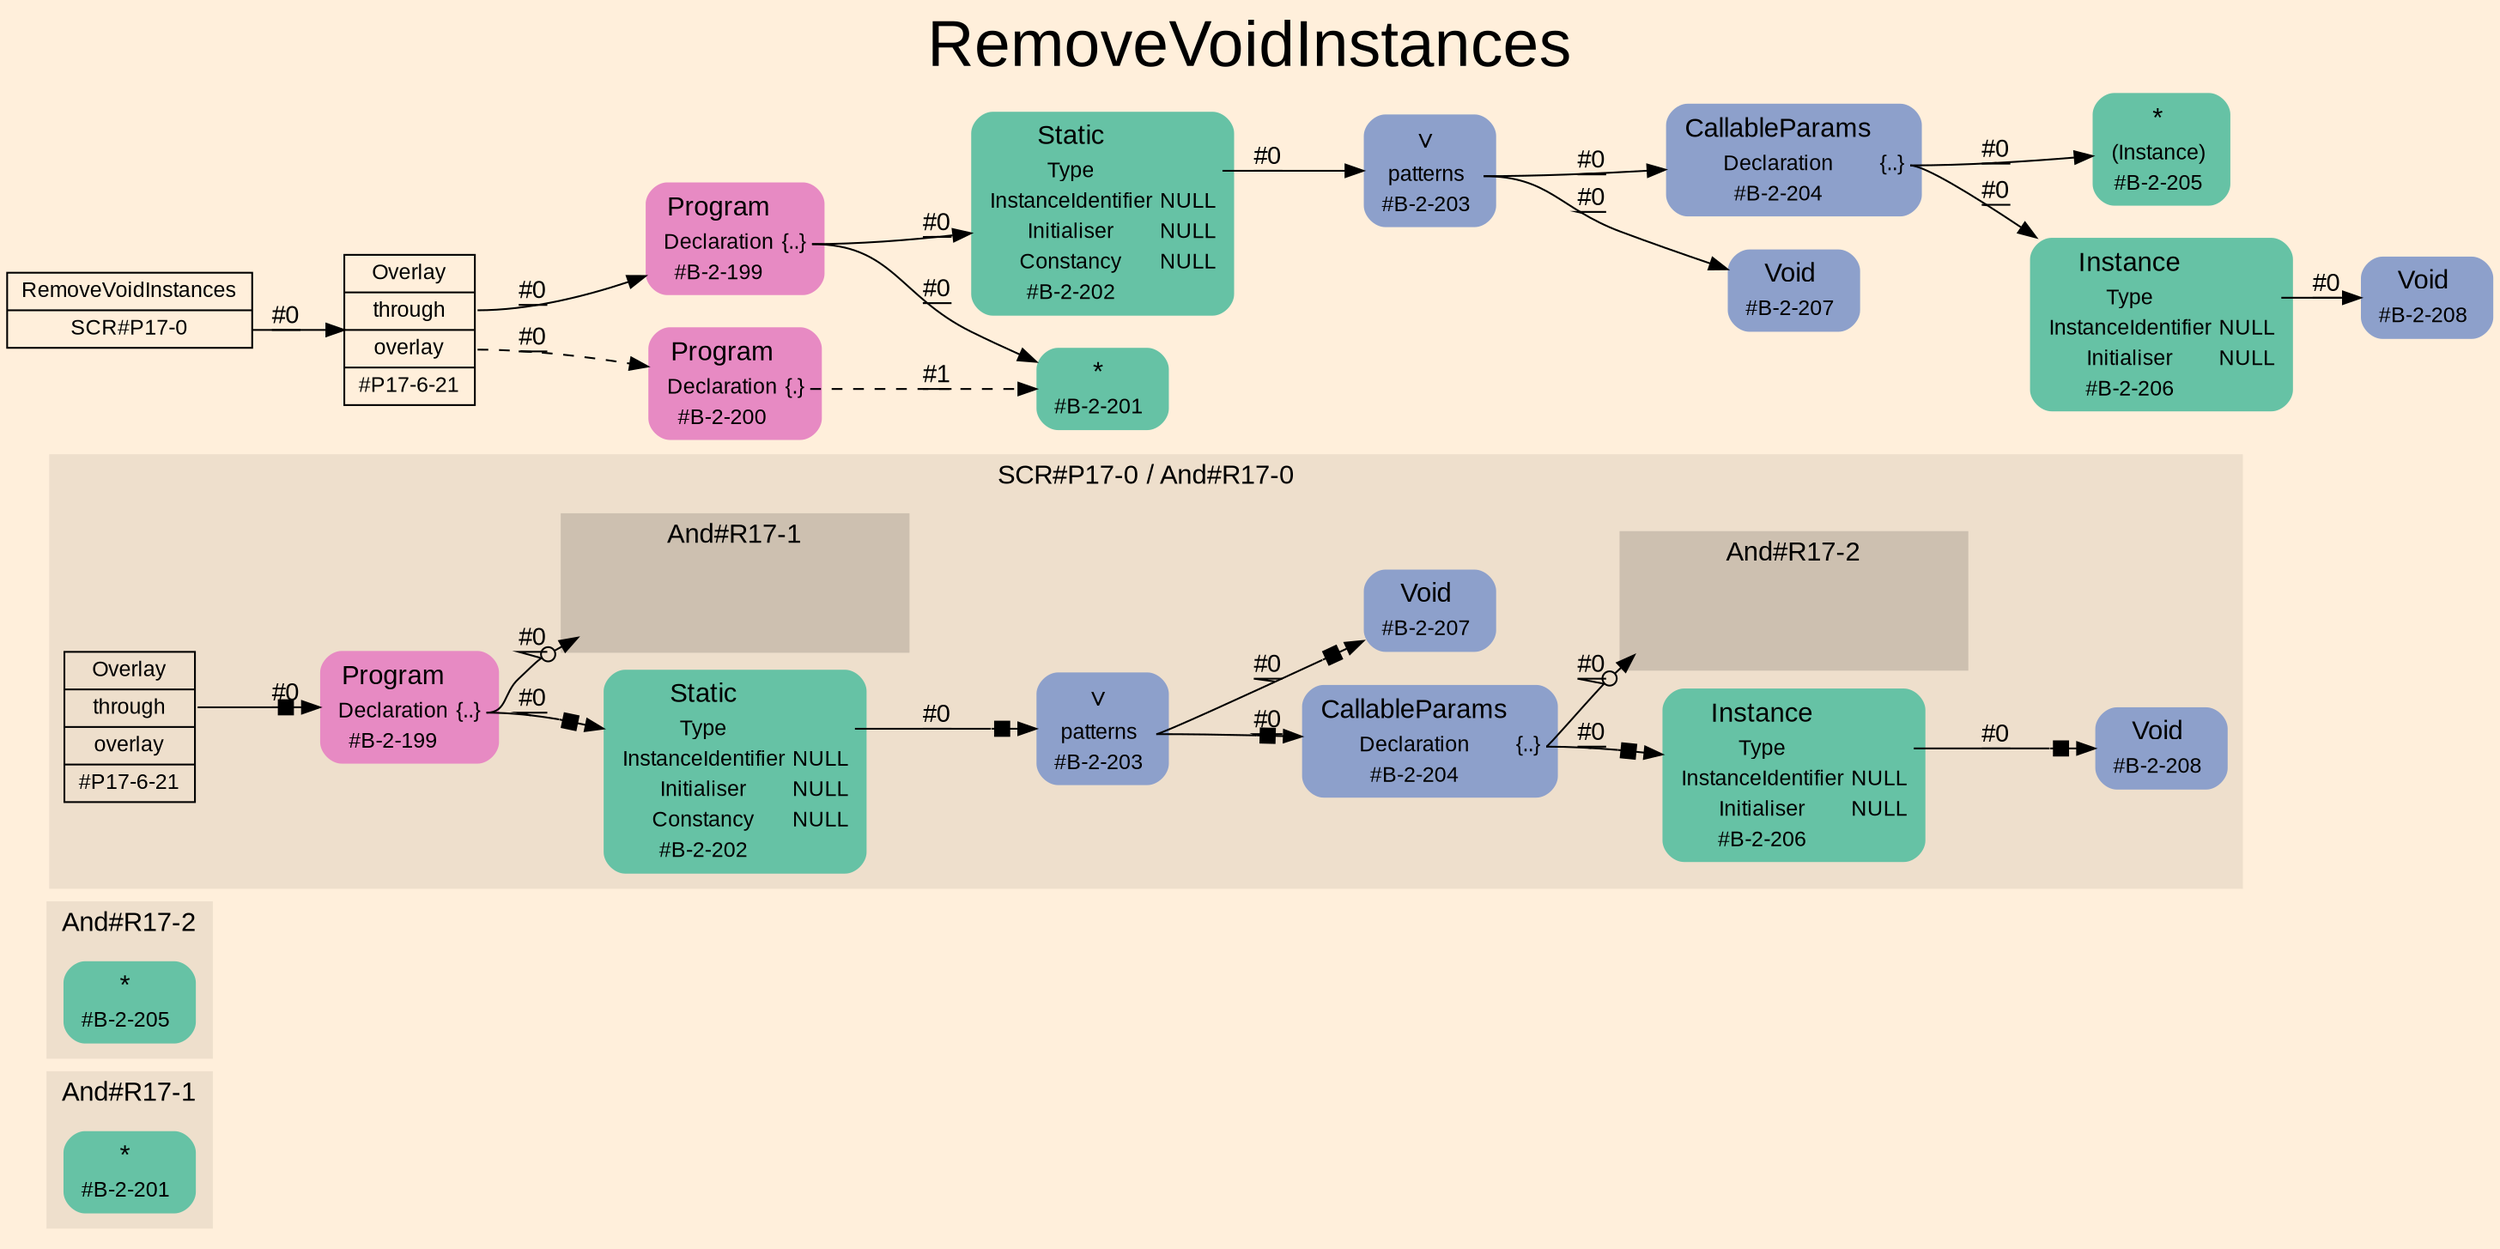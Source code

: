 digraph "RemoveVoidInstances" {
label = "RemoveVoidInstances"
labelloc = t
fontsize = "36"
graph [
    rankdir = "LR"
    ranksep = 0.3
    bgcolor = antiquewhite1
    color = black
    fontcolor = black
    fontname = "Arial"
];
node [
    fontname = "Arial"
];
edge [
    fontname = "Arial"
];

// -------------------- figure And#R17-1 --------------------
subgraph "clusterAnd#R17-1" {
    label = "And#R17-1"
    style = "filled"
    color = antiquewhite2
    fontsize = "15"
    "And#R17-1 / #B-2-201" [
        shape = "plaintext"
        fillcolor = "/set28/1"
        label = <<TABLE BORDER="0" CELLBORDER="0" CELLSPACING="0">
         <TR><TD><FONT POINT-SIZE="15.0">*</FONT></TD><TD></TD></TR>
         <TR><TD>#B-2-201</TD><TD PORT="port0"></TD></TR>
        </TABLE>>
        style = "rounded,filled"
        fontsize = "12"
    ];
    
}


// -------------------- figure And#R17-2 --------------------
subgraph "clusterAnd#R17-2" {
    label = "And#R17-2"
    style = "filled"
    color = antiquewhite2
    fontsize = "15"
    "And#R17-2 / #B-2-205" [
        shape = "plaintext"
        fillcolor = "/set28/1"
        label = <<TABLE BORDER="0" CELLBORDER="0" CELLSPACING="0">
         <TR><TD><FONT POINT-SIZE="15.0">*</FONT></TD><TD></TD></TR>
         <TR><TD>#B-2-205</TD><TD PORT="port0"></TD></TR>
        </TABLE>>
        style = "rounded,filled"
        fontsize = "12"
    ];
    
}


// -------------------- figure And#R17-0 --------------------
subgraph "clusterAnd#R17-0" {
    label = "SCR#P17-0 / And#R17-0"
    style = "filled"
    color = antiquewhite2
    fontsize = "15"
    "And#R17-0 / #B-2-199" [
        shape = "plaintext"
        fillcolor = "/set28/4"
        label = <<TABLE BORDER="0" CELLBORDER="0" CELLSPACING="0">
         <TR><TD><FONT POINT-SIZE="15.0">Program</FONT></TD><TD></TD></TR>
         <TR><TD>Declaration</TD><TD PORT="port0">{..}</TD></TR>
         <TR><TD>#B-2-199</TD><TD PORT="port1"></TD></TR>
        </TABLE>>
        style = "rounded,filled"
        fontsize = "12"
    ];
    
    "And#R17-0 / #B-2-203" [
        shape = "plaintext"
        fillcolor = "/set28/3"
        label = <<TABLE BORDER="0" CELLBORDER="0" CELLSPACING="0">
         <TR><TD><FONT POINT-SIZE="15.0">∨</FONT></TD><TD></TD></TR>
         <TR><TD>patterns</TD><TD PORT="port0"></TD></TR>
         <TR><TD>#B-2-203</TD><TD PORT="port1"></TD></TR>
        </TABLE>>
        style = "rounded,filled"
        fontsize = "12"
    ];
    
    "And#R17-0 / #B-2-206" [
        shape = "plaintext"
        fillcolor = "/set28/1"
        label = <<TABLE BORDER="0" CELLBORDER="0" CELLSPACING="0">
         <TR><TD><FONT POINT-SIZE="15.0">Instance</FONT></TD><TD></TD></TR>
         <TR><TD>Type</TD><TD PORT="port0"></TD></TR>
         <TR><TD>InstanceIdentifier</TD><TD PORT="port1">NULL</TD></TR>
         <TR><TD>Initialiser</TD><TD PORT="port2">NULL</TD></TR>
         <TR><TD>#B-2-206</TD><TD PORT="port3"></TD></TR>
        </TABLE>>
        style = "rounded,filled"
        fontsize = "12"
    ];
    
    "And#R17-0 / #B-2-202" [
        shape = "plaintext"
        fillcolor = "/set28/1"
        label = <<TABLE BORDER="0" CELLBORDER="0" CELLSPACING="0">
         <TR><TD><FONT POINT-SIZE="15.0">Static</FONT></TD><TD></TD></TR>
         <TR><TD>Type</TD><TD PORT="port0"></TD></TR>
         <TR><TD>InstanceIdentifier</TD><TD PORT="port1">NULL</TD></TR>
         <TR><TD>Initialiser</TD><TD PORT="port2">NULL</TD></TR>
         <TR><TD>Constancy</TD><TD PORT="port3">NULL</TD></TR>
         <TR><TD>#B-2-202</TD><TD PORT="port4"></TD></TR>
        </TABLE>>
        style = "rounded,filled"
        fontsize = "12"
    ];
    
    "And#R17-0 / #P17-6-21" [
        shape = "record"
        fillcolor = antiquewhite2
        label = "<fixed> Overlay | <port0> through | <port1> overlay | <port2> #P17-6-21"
        style = "filled"
        fontsize = "12"
        color = black
        fontcolor = black
    ];
    
    "And#R17-0 / #B-2-208" [
        shape = "plaintext"
        fillcolor = "/set28/3"
        label = <<TABLE BORDER="0" CELLBORDER="0" CELLSPACING="0">
         <TR><TD><FONT POINT-SIZE="15.0">Void</FONT></TD><TD></TD></TR>
         <TR><TD>#B-2-208</TD><TD PORT="port0"></TD></TR>
        </TABLE>>
        style = "rounded,filled"
        fontsize = "12"
    ];
    
    "And#R17-0 / #B-2-204" [
        shape = "plaintext"
        fillcolor = "/set28/3"
        label = <<TABLE BORDER="0" CELLBORDER="0" CELLSPACING="0">
         <TR><TD><FONT POINT-SIZE="15.0">CallableParams</FONT></TD><TD></TD></TR>
         <TR><TD>Declaration</TD><TD PORT="port0">{..}</TD></TR>
         <TR><TD>#B-2-204</TD><TD PORT="port1"></TD></TR>
        </TABLE>>
        style = "rounded,filled"
        fontsize = "12"
    ];
    
    "And#R17-0 / #B-2-207" [
        shape = "plaintext"
        fillcolor = "/set28/3"
        label = <<TABLE BORDER="0" CELLBORDER="0" CELLSPACING="0">
         <TR><TD><FONT POINT-SIZE="15.0">Void</FONT></TD><TD></TD></TR>
         <TR><TD>#B-2-207</TD><TD PORT="port0"></TD></TR>
        </TABLE>>
        style = "rounded,filled"
        fontsize = "12"
    ];
    
    subgraph "clusterAnd#R17-0 / And#R17-2" {
        label = "And#R17-2"
        style = "filled"
        color = antiquewhite3
        fontsize = "15"
        "And#R17-0 / #0 / #B-2-205" [
            shape = "none"
            style = "invisible"
        ];
        
    }
    
    subgraph "clusterAnd#R17-0 / And#R17-1" {
        label = "And#R17-1"
        style = "filled"
        color = antiquewhite3
        fontsize = "15"
        "And#R17-0 / #0 / #B-2-201" [
            shape = "none"
            style = "invisible"
        ];
        
    }
    
}


// -------------------- transformation figure --------------------
"CR#P17-0" [
    shape = "record"
    fillcolor = antiquewhite1
    label = "<fixed> RemoveVoidInstances | <port0> SCR#P17-0"
    style = "filled"
    fontsize = "12"
    color = black
    fontcolor = black
];

"#P17-6-21" [
    shape = "record"
    fillcolor = antiquewhite1
    label = "<fixed> Overlay | <port0> through | <port1> overlay | <port2> #P17-6-21"
    style = "filled"
    fontsize = "12"
    color = black
    fontcolor = black
];

"#B-2-199" [
    shape = "plaintext"
    fillcolor = "/set28/4"
    label = <<TABLE BORDER="0" CELLBORDER="0" CELLSPACING="0">
     <TR><TD><FONT POINT-SIZE="15.0">Program</FONT></TD><TD></TD></TR>
     <TR><TD>Declaration</TD><TD PORT="port0">{..}</TD></TR>
     <TR><TD>#B-2-199</TD><TD PORT="port1"></TD></TR>
    </TABLE>>
    style = "rounded,filled"
    fontsize = "12"
];

"#B-2-201" [
    shape = "plaintext"
    fillcolor = "/set28/1"
    label = <<TABLE BORDER="0" CELLBORDER="0" CELLSPACING="0">
     <TR><TD><FONT POINT-SIZE="15.0">*</FONT></TD><TD></TD></TR>
     <TR><TD>#B-2-201</TD><TD PORT="port0"></TD></TR>
    </TABLE>>
    style = "rounded,filled"
    fontsize = "12"
];

"#B-2-202" [
    shape = "plaintext"
    fillcolor = "/set28/1"
    label = <<TABLE BORDER="0" CELLBORDER="0" CELLSPACING="0">
     <TR><TD><FONT POINT-SIZE="15.0">Static</FONT></TD><TD></TD></TR>
     <TR><TD>Type</TD><TD PORT="port0"></TD></TR>
     <TR><TD>InstanceIdentifier</TD><TD PORT="port1">NULL</TD></TR>
     <TR><TD>Initialiser</TD><TD PORT="port2">NULL</TD></TR>
     <TR><TD>Constancy</TD><TD PORT="port3">NULL</TD></TR>
     <TR><TD>#B-2-202</TD><TD PORT="port4"></TD></TR>
    </TABLE>>
    style = "rounded,filled"
    fontsize = "12"
];

"#B-2-203" [
    shape = "plaintext"
    fillcolor = "/set28/3"
    label = <<TABLE BORDER="0" CELLBORDER="0" CELLSPACING="0">
     <TR><TD><FONT POINT-SIZE="15.0">∨</FONT></TD><TD></TD></TR>
     <TR><TD>patterns</TD><TD PORT="port0"></TD></TR>
     <TR><TD>#B-2-203</TD><TD PORT="port1"></TD></TR>
    </TABLE>>
    style = "rounded,filled"
    fontsize = "12"
];

"#B-2-204" [
    shape = "plaintext"
    fillcolor = "/set28/3"
    label = <<TABLE BORDER="0" CELLBORDER="0" CELLSPACING="0">
     <TR><TD><FONT POINT-SIZE="15.0">CallableParams</FONT></TD><TD></TD></TR>
     <TR><TD>Declaration</TD><TD PORT="port0">{..}</TD></TR>
     <TR><TD>#B-2-204</TD><TD PORT="port1"></TD></TR>
    </TABLE>>
    style = "rounded,filled"
    fontsize = "12"
];

"#B-2-205" [
    shape = "plaintext"
    fillcolor = "/set28/1"
    label = <<TABLE BORDER="0" CELLBORDER="0" CELLSPACING="0">
     <TR><TD><FONT POINT-SIZE="15.0">*</FONT></TD><TD></TD></TR>
     <TR><TD>(Instance)</TD><TD PORT="port0"></TD></TR>
     <TR><TD>#B-2-205</TD><TD PORT="port1"></TD></TR>
    </TABLE>>
    style = "rounded,filled"
    fontsize = "12"
];

"#B-2-206" [
    shape = "plaintext"
    fillcolor = "/set28/1"
    label = <<TABLE BORDER="0" CELLBORDER="0" CELLSPACING="0">
     <TR><TD><FONT POINT-SIZE="15.0">Instance</FONT></TD><TD></TD></TR>
     <TR><TD>Type</TD><TD PORT="port0"></TD></TR>
     <TR><TD>InstanceIdentifier</TD><TD PORT="port1">NULL</TD></TR>
     <TR><TD>Initialiser</TD><TD PORT="port2">NULL</TD></TR>
     <TR><TD>#B-2-206</TD><TD PORT="port3"></TD></TR>
    </TABLE>>
    style = "rounded,filled"
    fontsize = "12"
];

"#B-2-208" [
    shape = "plaintext"
    fillcolor = "/set28/3"
    label = <<TABLE BORDER="0" CELLBORDER="0" CELLSPACING="0">
     <TR><TD><FONT POINT-SIZE="15.0">Void</FONT></TD><TD></TD></TR>
     <TR><TD>#B-2-208</TD><TD PORT="port0"></TD></TR>
    </TABLE>>
    style = "rounded,filled"
    fontsize = "12"
];

"#B-2-207" [
    shape = "plaintext"
    fillcolor = "/set28/3"
    label = <<TABLE BORDER="0" CELLBORDER="0" CELLSPACING="0">
     <TR><TD><FONT POINT-SIZE="15.0">Void</FONT></TD><TD></TD></TR>
     <TR><TD>#B-2-207</TD><TD PORT="port0"></TD></TR>
    </TABLE>>
    style = "rounded,filled"
    fontsize = "12"
];

"#B-2-200" [
    shape = "plaintext"
    fillcolor = "/set28/4"
    label = <<TABLE BORDER="0" CELLBORDER="0" CELLSPACING="0">
     <TR><TD><FONT POINT-SIZE="15.0">Program</FONT></TD><TD></TD></TR>
     <TR><TD>Declaration</TD><TD PORT="port0">{.}</TD></TR>
     <TR><TD>#B-2-200</TD><TD PORT="port1"></TD></TR>
    </TABLE>>
    style = "rounded,filled"
    fontsize = "12"
];


// -------------------- links --------------------
// links for block CR#P17-0
"CR#P17-0":port0 -> "#P17-6-21" [
    label = "#0"
    decorate = true
    color = black
    fontcolor = black
];

// links for block #P17-6-21
"#P17-6-21":port0 -> "#B-2-199" [
    label = "#0"
    decorate = true
    color = black
    fontcolor = black
];

"#P17-6-21":port1 -> "#B-2-200" [
    style="dashed"
    label = "#0"
    decorate = true
    color = black
    fontcolor = black
];

// links for block #B-2-199
"#B-2-199":port0 -> "#B-2-201" [
    label = "#0"
    decorate = true
    color = black
    fontcolor = black
];

"#B-2-199":port0 -> "#B-2-202" [
    label = "#0"
    decorate = true
    color = black
    fontcolor = black
];

// links for block #B-2-201
// links for block #B-2-202
"#B-2-202":port0 -> "#B-2-203" [
    label = "#0"
    decorate = true
    color = black
    fontcolor = black
];

// links for block #B-2-203
"#B-2-203":port0 -> "#B-2-204" [
    label = "#0"
    decorate = true
    color = black
    fontcolor = black
];

"#B-2-203":port0 -> "#B-2-207" [
    label = "#0"
    decorate = true
    color = black
    fontcolor = black
];

// links for block #B-2-204
"#B-2-204":port0 -> "#B-2-205" [
    label = "#0"
    decorate = true
    color = black
    fontcolor = black
];

"#B-2-204":port0 -> "#B-2-206" [
    label = "#0"
    decorate = true
    color = black
    fontcolor = black
];

// links for block #B-2-205
// links for block #B-2-206
"#B-2-206":port0 -> "#B-2-208" [
    label = "#0"
    decorate = true
    color = black
    fontcolor = black
];

// links for block #B-2-208
// links for block #B-2-207
// links for block #B-2-200
"#B-2-200":port0 -> "#B-2-201" [
    style="dashed"
    label = "#1"
    decorate = true
    color = black
    fontcolor = black
];

// links for block And#R17-0 / #B-2-199
"And#R17-0 / #B-2-199":port0 -> "And#R17-0 / #0 / #B-2-201" [
    arrowhead="normalnoneodot"
    label = "#0"
    decorate = true
    color = black
    fontcolor = black
];

"And#R17-0 / #B-2-199":port0 -> "And#R17-0 / #B-2-202" [
    arrowhead="normalnonebox"
    label = "#0"
    decorate = true
    color = black
    fontcolor = black
];

// links for block And#R17-0 / #B-2-203
"And#R17-0 / #B-2-203":port0 -> "And#R17-0 / #B-2-204" [
    arrowhead="normalnonebox"
    label = "#0"
    decorate = true
    color = black
    fontcolor = black
];

"And#R17-0 / #B-2-203":port0 -> "And#R17-0 / #B-2-207" [
    arrowhead="normalnonebox"
    label = "#0"
    decorate = true
    color = black
    fontcolor = black
];

// links for block And#R17-0 / #B-2-206
"And#R17-0 / #B-2-206":port0 -> "And#R17-0 / #B-2-208" [
    arrowhead="normalnonebox"
    label = "#0"
    decorate = true
    color = black
    fontcolor = black
];

// links for block And#R17-0 / #B-2-202
"And#R17-0 / #B-2-202":port0 -> "And#R17-0 / #B-2-203" [
    arrowhead="normalnonebox"
    label = "#0"
    decorate = true
    color = black
    fontcolor = black
];

// links for block And#R17-0 / #P17-6-21
"And#R17-0 / #P17-6-21":port0 -> "And#R17-0 / #B-2-199" [
    arrowhead="normalnonebox"
    label = "#0"
    decorate = true
    color = black
    fontcolor = black
];

// links for block And#R17-0 / #B-2-208
// links for block And#R17-0 / #B-2-204
"And#R17-0 / #B-2-204":port0 -> "And#R17-0 / #0 / #B-2-205" [
    arrowhead="normalnoneodot"
    label = "#0"
    decorate = true
    color = black
    fontcolor = black
];

"And#R17-0 / #B-2-204":port0 -> "And#R17-0 / #B-2-206" [
    arrowhead="normalnonebox"
    label = "#0"
    decorate = true
    color = black
    fontcolor = black
];

// links for block And#R17-0 / #B-2-207
// links for block And#R17-0 / #0 / #B-2-205
// links for block And#R17-0 / #0 / #B-2-201
// links for block And#R17-2 / #B-2-205
// links for block And#R17-1 / #B-2-201
}
